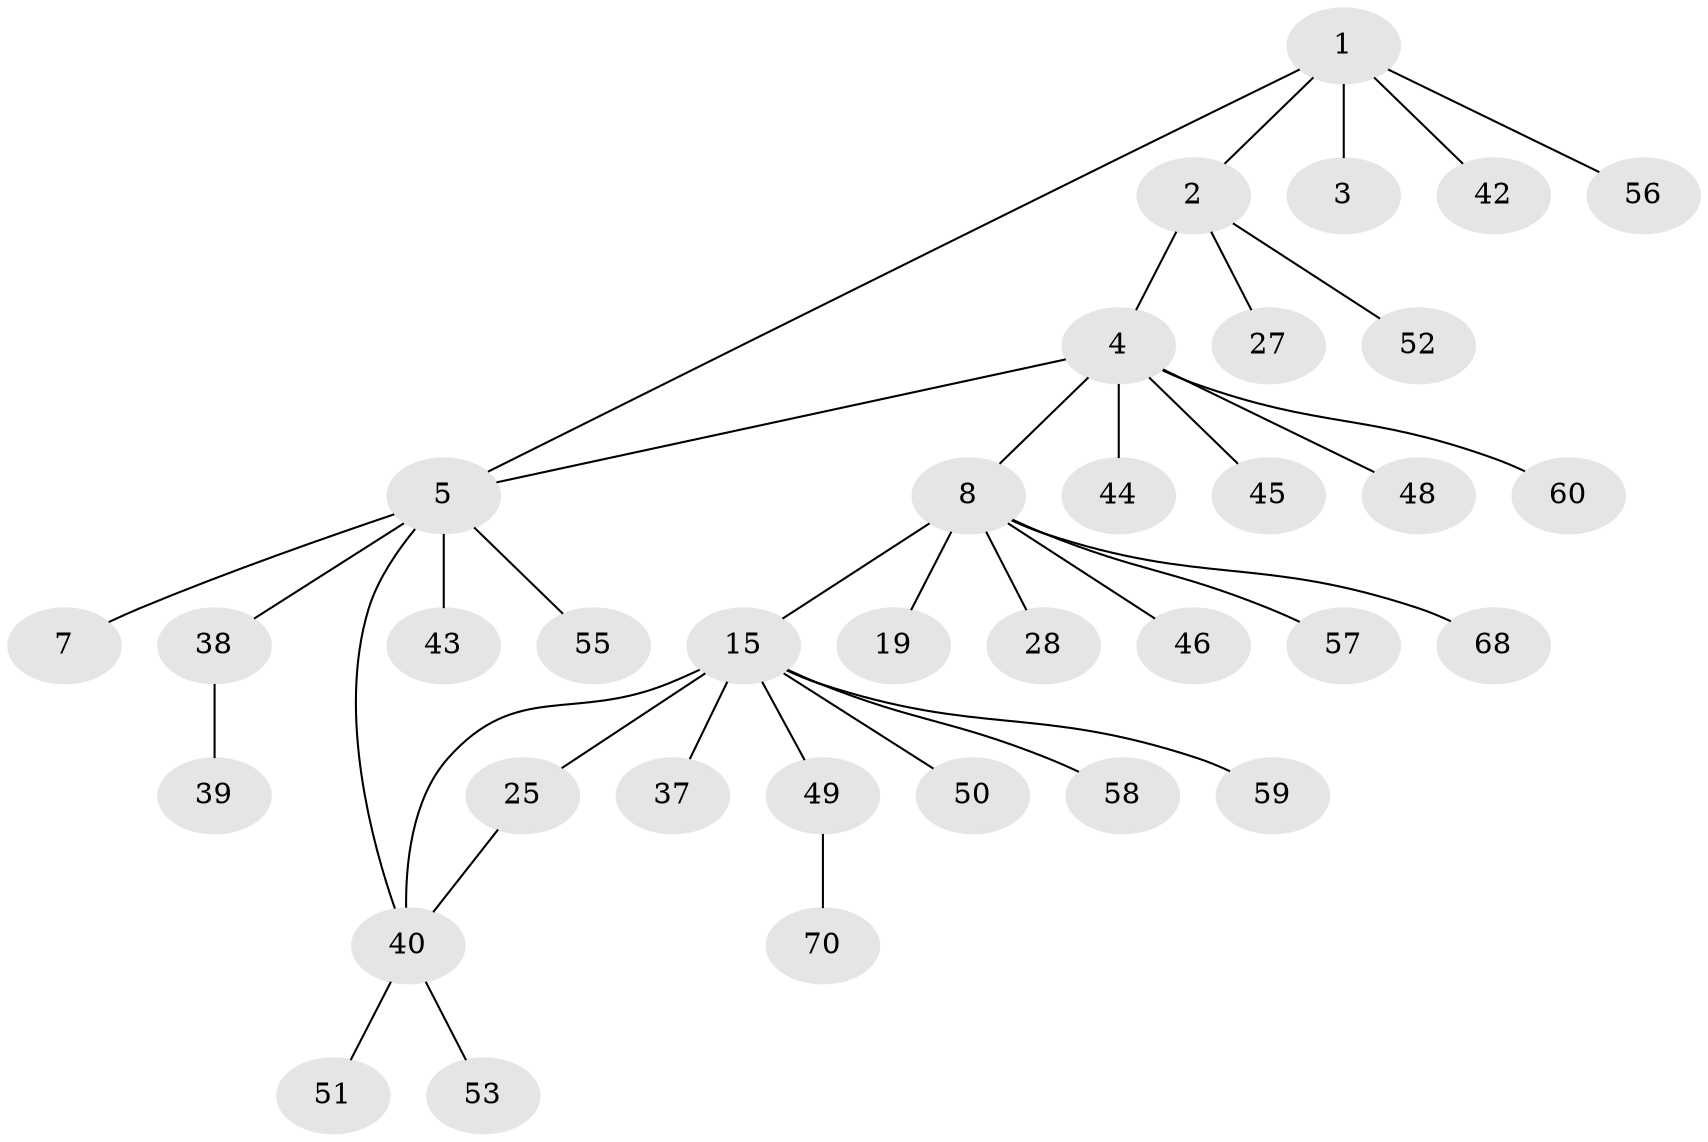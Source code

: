 // original degree distribution, {9: 0.02857142857142857, 3: 0.07142857142857142, 1: 0.6857142857142857, 8: 0.02857142857142857, 4: 0.08571428571428572, 7: 0.014285714285714285, 2: 0.07142857142857142, 6: 0.014285714285714285}
// Generated by graph-tools (version 1.1) at 2025/18/03/04/25 18:18:17]
// undirected, 35 vertices, 37 edges
graph export_dot {
graph [start="1"]
  node [color=gray90,style=filled];
  1 [super="+29+62+23+36"];
  2 [super="+12"];
  3;
  4 [super="+17"];
  5 [super="+24+6+13+64+31+14"];
  7;
  8 [super="+11+61+47+20+54"];
  15 [super="+21+18"];
  19;
  25;
  27;
  28;
  37;
  38;
  39;
  40 [super="+41"];
  42;
  43;
  44;
  45;
  46;
  48;
  49;
  50;
  51;
  52;
  53;
  55;
  56;
  57;
  58;
  59;
  60;
  68;
  70;
  1 -- 2;
  1 -- 3;
  1 -- 5;
  1 -- 42;
  1 -- 56;
  2 -- 4;
  2 -- 27;
  2 -- 52;
  4 -- 8;
  4 -- 44;
  4 -- 45;
  4 -- 48;
  4 -- 60;
  4 -- 5;
  5 -- 7;
  5 -- 40;
  5 -- 43;
  5 -- 38;
  5 -- 55;
  8 -- 15;
  8 -- 19;
  8 -- 57;
  8 -- 28;
  8 -- 46;
  8 -- 68;
  15 -- 49;
  15 -- 37;
  15 -- 40;
  15 -- 58;
  15 -- 59;
  15 -- 25;
  15 -- 50;
  25 -- 40;
  38 -- 39;
  40 -- 51;
  40 -- 53;
  49 -- 70;
}
